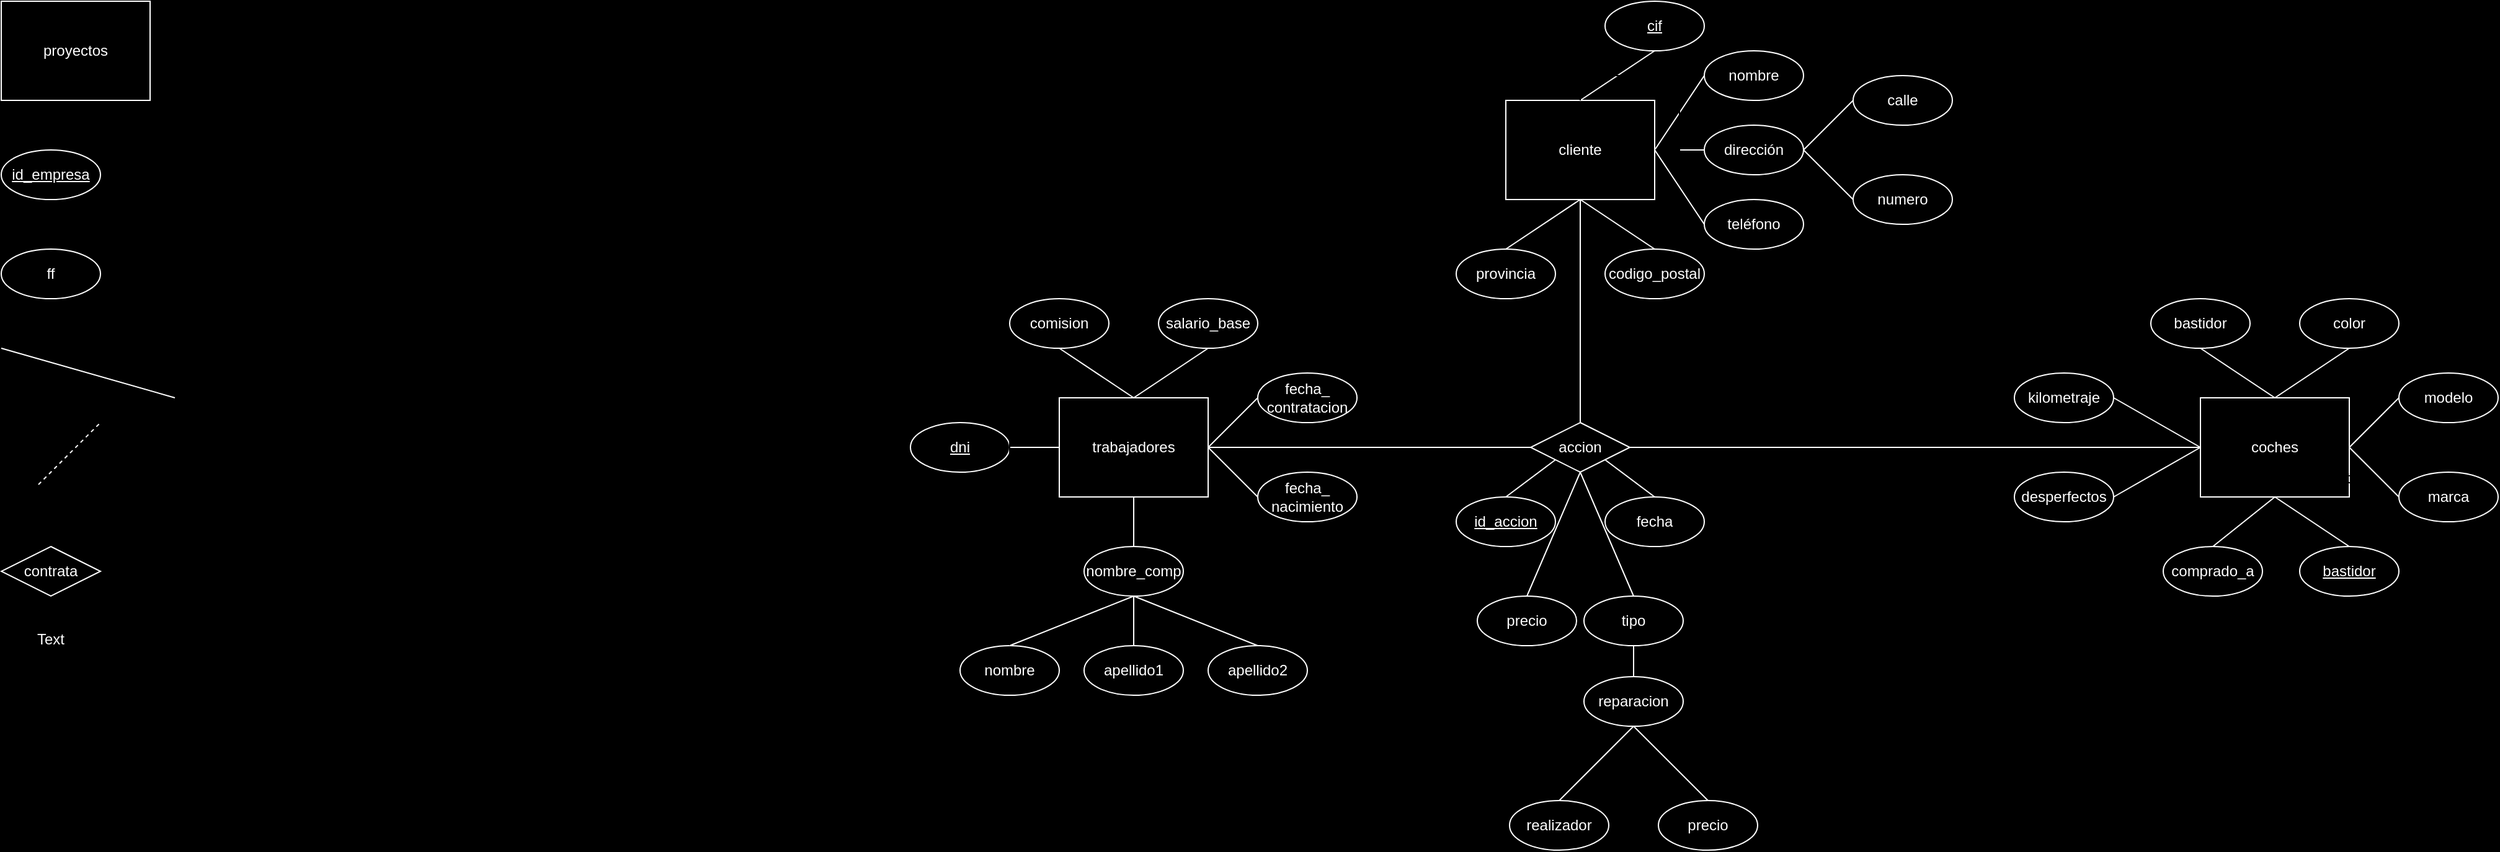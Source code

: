 <mxfile version="22.0.2" type="device">
  <diagram name="Page-1" id="HbEVi2vAyvE3F8dbHcFh">
    <mxGraphModel dx="3951" dy="792" grid="0" gridSize="10" guides="1" tooltips="1" connect="1" arrows="1" fold="1" page="1" pageScale="1" pageWidth="2336" pageHeight="1654" background="#000000" math="0" shadow="0">
      <root>
        <mxCell id="0" />
        <mxCell id="1" parent="0" />
        <mxCell id="9MMlaA8A-QYlj0_RRwK3-7" value="" style="edgeStyle=orthogonalEdgeStyle;rounded=0;orthogonalLoop=1;jettySize=auto;html=1;" edge="1" parent="1" source="xHarE6nuo0NC3B4JPIid-2" target="xHarE6nuo0NC3B4JPIid-5">
          <mxGeometry relative="1" as="geometry" />
        </mxCell>
        <mxCell id="xHarE6nuo0NC3B4JPIid-2" value="&lt;font color=&quot;#ffffff&quot;&gt;cliente&lt;/font&gt;" style="rounded=0;whiteSpace=wrap;html=1;fillColor=none;strokeColor=#FFFFFF;" parent="1" vertex="1">
          <mxGeometry x="573" y="120" width="120" height="80" as="geometry" />
        </mxCell>
        <mxCell id="xHarE6nuo0NC3B4JPIid-4" value="&lt;font color=&quot;#ffffff&quot;&gt;nombre&lt;/font&gt;" style="ellipse;whiteSpace=wrap;html=1;fillColor=none;strokeColor=#FFFFFF;" parent="1" vertex="1">
          <mxGeometry x="733" y="80" width="80" height="40" as="geometry" />
        </mxCell>
        <mxCell id="xHarE6nuo0NC3B4JPIid-5" value="&lt;font color=&quot;#ffffff&quot;&gt;dirección&lt;/font&gt;" style="ellipse;whiteSpace=wrap;html=1;fillColor=none;strokeColor=#FFFFFF;" parent="1" vertex="1">
          <mxGeometry x="733" y="140" width="80" height="40" as="geometry" />
        </mxCell>
        <mxCell id="xHarE6nuo0NC3B4JPIid-6" value="&lt;font color=&quot;#ffffff&quot;&gt;teléfono&lt;/font&gt;" style="ellipse;whiteSpace=wrap;html=1;fillColor=none;strokeColor=#FFFFFF;" parent="1" vertex="1">
          <mxGeometry x="733" y="200" width="80" height="40" as="geometry" />
        </mxCell>
        <mxCell id="xHarE6nuo0NC3B4JPIid-9" value="" style="endArrow=none;html=1;rounded=0;strokeColor=#FFFFFF;entryX=0.5;entryY=1;entryDx=0;entryDy=0;exitX=0.5;exitY=0;exitDx=0;exitDy=0;" parent="1" source="xHarE6nuo0NC3B4JPIid-2" edge="1">
          <mxGeometry width="50" height="50" relative="1" as="geometry">
            <mxPoint x="503" y="280" as="sourcePoint" />
            <mxPoint x="693" y="80" as="targetPoint" />
          </mxGeometry>
        </mxCell>
        <mxCell id="xHarE6nuo0NC3B4JPIid-10" value="" style="endArrow=none;html=1;rounded=0;strokeColor=#FFFFFF;entryX=0;entryY=0.5;entryDx=0;entryDy=0;exitX=1;exitY=0.5;exitDx=0;exitDy=0;" parent="1" source="xHarE6nuo0NC3B4JPIid-2" target="xHarE6nuo0NC3B4JPIid-4" edge="1">
          <mxGeometry width="50" height="50" relative="1" as="geometry">
            <mxPoint x="643" y="130" as="sourcePoint" />
            <mxPoint x="703" y="90" as="targetPoint" />
          </mxGeometry>
        </mxCell>
        <mxCell id="xHarE6nuo0NC3B4JPIid-11" value="" style="endArrow=none;html=1;rounded=0;strokeColor=#FFFFFF;entryX=0;entryY=0.5;entryDx=0;entryDy=0;exitX=1;exitY=0.5;exitDx=0;exitDy=0;" parent="1" source="xHarE6nuo0NC3B4JPIid-2" target="xHarE6nuo0NC3B4JPIid-5" edge="1">
          <mxGeometry width="50" height="50" relative="1" as="geometry">
            <mxPoint x="783" y="350" as="sourcePoint" />
            <mxPoint x="863" y="290" as="targetPoint" />
          </mxGeometry>
        </mxCell>
        <mxCell id="xHarE6nuo0NC3B4JPIid-12" style="edgeStyle=orthogonalEdgeStyle;rounded=0;orthogonalLoop=1;jettySize=auto;html=1;entryX=1;entryY=0.5;entryDx=0;entryDy=0;" parent="1" source="xHarE6nuo0NC3B4JPIid-2" target="xHarE6nuo0NC3B4JPIid-2" edge="1">
          <mxGeometry relative="1" as="geometry" />
        </mxCell>
        <mxCell id="xHarE6nuo0NC3B4JPIid-13" value="" style="endArrow=none;html=1;rounded=0;strokeColor=#FFFFFF;entryX=0;entryY=0.5;entryDx=0;entryDy=0;exitX=1;exitY=0.5;exitDx=0;exitDy=0;" parent="1" source="xHarE6nuo0NC3B4JPIid-2" target="xHarE6nuo0NC3B4JPIid-6" edge="1">
          <mxGeometry width="50" height="50" relative="1" as="geometry">
            <mxPoint x="583" y="360" as="sourcePoint" />
            <mxPoint x="663" y="420" as="targetPoint" />
          </mxGeometry>
        </mxCell>
        <mxCell id="xHarE6nuo0NC3B4JPIid-14" value="&lt;font color=&quot;#ffffff&quot;&gt;coches&lt;/font&gt;" style="rounded=0;whiteSpace=wrap;html=1;fillColor=none;strokeColor=#FFFFFF;" parent="1" vertex="1">
          <mxGeometry x="1133" y="360" width="120" height="80" as="geometry" />
        </mxCell>
        <mxCell id="xHarE6nuo0NC3B4JPIid-15" value="&lt;font color=&quot;#ffffff&quot;&gt;color&lt;/font&gt;" style="ellipse;whiteSpace=wrap;html=1;fillColor=none;strokeColor=#FFFFFF;" parent="1" vertex="1">
          <mxGeometry x="1213" y="280" width="80" height="40" as="geometry" />
        </mxCell>
        <mxCell id="xHarE6nuo0NC3B4JPIid-16" value="" style="endArrow=none;html=1;rounded=0;entryX=0.5;entryY=1;entryDx=0;entryDy=0;strokeColor=#FFFFFF;" parent="1" edge="1">
          <mxGeometry width="50" height="50" relative="1" as="geometry">
            <mxPoint x="-500" y="360" as="sourcePoint" />
            <mxPoint x="-640" y="320" as="targetPoint" />
          </mxGeometry>
        </mxCell>
        <mxCell id="xHarE6nuo0NC3B4JPIid-17" value="&lt;font color=&quot;#ffffff&quot;&gt;proyectos&lt;/font&gt;" style="rounded=0;whiteSpace=wrap;html=1;fillColor=none;strokeColor=#FFFFFF;" parent="1" vertex="1">
          <mxGeometry x="-640" y="40" width="120" height="80" as="geometry" />
        </mxCell>
        <mxCell id="xHarE6nuo0NC3B4JPIid-19" value="&lt;font color=&quot;#ffffff&quot;&gt;ff&lt;/font&gt;" style="ellipse;whiteSpace=wrap;html=1;fillColor=none;strokeColor=#FFFFFF;" parent="1" vertex="1">
          <mxGeometry x="-640" y="240" width="80" height="40" as="geometry" />
        </mxCell>
        <mxCell id="xHarE6nuo0NC3B4JPIid-20" value="&lt;font color=&quot;#ffffff&quot;&gt;&lt;u&gt;id_empresa&lt;/u&gt;&lt;/font&gt;" style="ellipse;whiteSpace=wrap;html=1;fillColor=none;strokeColor=#FFFFFF;" parent="1" vertex="1">
          <mxGeometry x="-640" y="160" width="80" height="40" as="geometry" />
        </mxCell>
        <mxCell id="xHarE6nuo0NC3B4JPIid-21" value="&lt;font color=&quot;#ffffff&quot;&gt;modelo&lt;/font&gt;" style="ellipse;whiteSpace=wrap;html=1;fillColor=none;strokeColor=#FFFFFF;" parent="1" vertex="1">
          <mxGeometry x="1293" y="340" width="80" height="40" as="geometry" />
        </mxCell>
        <mxCell id="xHarE6nuo0NC3B4JPIid-22" value="&lt;font color=&quot;#ffffff&quot;&gt;marca&lt;/font&gt;" style="ellipse;whiteSpace=wrap;html=1;fillColor=none;strokeColor=#FFFFFF;" parent="1" vertex="1">
          <mxGeometry x="1293" y="420" width="80" height="40" as="geometry" />
        </mxCell>
        <mxCell id="xHarE6nuo0NC3B4JPIid-23" value="" style="endArrow=none;html=1;rounded=0;entryX=0.5;entryY=1;entryDx=0;entryDy=0;strokeColor=#FFFFFF;exitX=0.5;exitY=0;exitDx=0;exitDy=0;" parent="1" source="xHarE6nuo0NC3B4JPIid-14" target="xHarE6nuo0NC3B4JPIid-15" edge="1">
          <mxGeometry width="50" height="50" relative="1" as="geometry">
            <mxPoint x="1183" y="510" as="sourcePoint" />
            <mxPoint x="1043" y="470" as="targetPoint" />
          </mxGeometry>
        </mxCell>
        <mxCell id="xHarE6nuo0NC3B4JPIid-24" value="" style="endArrow=none;html=1;rounded=0;entryX=0;entryY=0.5;entryDx=0;entryDy=0;strokeColor=#FFFFFF;exitX=1;exitY=0.5;exitDx=0;exitDy=0;" parent="1" source="xHarE6nuo0NC3B4JPIid-14" target="xHarE6nuo0NC3B4JPIid-21" edge="1">
          <mxGeometry width="50" height="50" relative="1" as="geometry">
            <mxPoint x="1173" y="540" as="sourcePoint" />
            <mxPoint x="1033" y="500" as="targetPoint" />
          </mxGeometry>
        </mxCell>
        <mxCell id="xHarE6nuo0NC3B4JPIid-25" value="" style="endArrow=none;html=1;rounded=0;entryX=1;entryY=0.5;entryDx=0;entryDy=0;strokeColor=#FFFFFF;exitX=0;exitY=0.5;exitDx=0;exitDy=0;" parent="1" source="xHarE6nuo0NC3B4JPIid-22" target="xHarE6nuo0NC3B4JPIid-14" edge="1">
          <mxGeometry width="50" height="50" relative="1" as="geometry">
            <mxPoint x="1163" y="560" as="sourcePoint" />
            <mxPoint x="1023" y="520" as="targetPoint" />
          </mxGeometry>
        </mxCell>
        <mxCell id="xHarE6nuo0NC3B4JPIid-26" value="&lt;font color=&quot;#ffffff&quot;&gt;trabajadores&lt;/font&gt;" style="rounded=0;whiteSpace=wrap;html=1;fillColor=none;strokeColor=#FFFFFF;" parent="1" vertex="1">
          <mxGeometry x="213" y="360" width="120" height="80" as="geometry" />
        </mxCell>
        <mxCell id="9MMlaA8A-QYlj0_RRwK3-26" style="edgeStyle=orthogonalEdgeStyle;rounded=0;orthogonalLoop=1;jettySize=auto;html=1;exitX=0.5;exitY=0;exitDx=0;exitDy=0;" edge="1" parent="1" source="xHarE6nuo0NC3B4JPIid-27">
          <mxGeometry relative="1" as="geometry">
            <mxPoint x="173" y="470" as="targetPoint" />
          </mxGeometry>
        </mxCell>
        <mxCell id="xHarE6nuo0NC3B4JPIid-27" value="&lt;font color=&quot;#ffffff&quot;&gt;&lt;u&gt;dni&lt;/u&gt;&lt;/font&gt;" style="ellipse;whiteSpace=wrap;html=1;fillColor=none;strokeColor=#FFFFFF;" parent="1" vertex="1">
          <mxGeometry x="93" y="380" width="80" height="40" as="geometry" />
        </mxCell>
        <mxCell id="xHarE6nuo0NC3B4JPIid-28" value="&lt;div&gt;&lt;font color=&quot;#ffffff&quot;&gt;fecha_&lt;/font&gt;&lt;/div&gt;&lt;div&gt;&lt;font color=&quot;#ffffff&quot;&gt;nacimiento&lt;/font&gt;&lt;/div&gt;" style="ellipse;whiteSpace=wrap;html=1;fillColor=none;strokeColor=#FFFFFF;" parent="1" vertex="1">
          <mxGeometry x="373" y="420" width="80" height="40" as="geometry" />
        </mxCell>
        <mxCell id="xHarE6nuo0NC3B4JPIid-29" value="&lt;font color=&quot;#ffffff&quot;&gt;nombre_comp&lt;/font&gt;" style="ellipse;whiteSpace=wrap;html=1;fillColor=none;strokeColor=#FFFFFF;" parent="1" vertex="1">
          <mxGeometry x="233" y="480" width="80" height="40" as="geometry" />
        </mxCell>
        <mxCell id="xHarE6nuo0NC3B4JPIid-30" value="&lt;font color=&quot;#ffffff&quot;&gt;nombre&lt;/font&gt;" style="ellipse;whiteSpace=wrap;html=1;fillColor=none;strokeColor=#FFFFFF;" parent="1" vertex="1">
          <mxGeometry x="133" y="560" width="80" height="40" as="geometry" />
        </mxCell>
        <mxCell id="xHarE6nuo0NC3B4JPIid-31" value="&lt;font color=&quot;#ffffff&quot;&gt;apellido1&lt;/font&gt;" style="ellipse;whiteSpace=wrap;html=1;fillColor=none;strokeColor=#FFFFFF;" parent="1" vertex="1">
          <mxGeometry x="233" y="560" width="80" height="40" as="geometry" />
        </mxCell>
        <mxCell id="xHarE6nuo0NC3B4JPIid-32" value="&lt;font color=&quot;#ffffff&quot;&gt;apellido2&lt;/font&gt;" style="ellipse;whiteSpace=wrap;html=1;fillColor=none;strokeColor=#FFFFFF;" parent="1" vertex="1">
          <mxGeometry x="333" y="560" width="80" height="40" as="geometry" />
        </mxCell>
        <mxCell id="xHarE6nuo0NC3B4JPIid-33" value="" style="endArrow=none;dashed=1;html=1;rounded=0;strokeColor=#FFFFFF;" parent="1" edge="1">
          <mxGeometry width="50" height="50" relative="1" as="geometry">
            <mxPoint x="-610" y="430" as="sourcePoint" />
            <mxPoint x="-560" y="380" as="targetPoint" />
          </mxGeometry>
        </mxCell>
        <mxCell id="xHarE6nuo0NC3B4JPIid-35" value="" style="endArrow=none;html=1;rounded=0;entryX=0.5;entryY=1;entryDx=0;entryDy=0;strokeColor=#FFFFFF;exitX=0.5;exitY=0;exitDx=0;exitDy=0;" parent="1" source="xHarE6nuo0NC3B4JPIid-31" target="xHarE6nuo0NC3B4JPIid-29" edge="1">
          <mxGeometry width="50" height="50" relative="1" as="geometry">
            <mxPoint x="133" y="630" as="sourcePoint" />
            <mxPoint x="-7" y="590" as="targetPoint" />
          </mxGeometry>
        </mxCell>
        <mxCell id="xHarE6nuo0NC3B4JPIid-36" value="" style="endArrow=none;html=1;rounded=0;entryX=0.5;entryY=1;entryDx=0;entryDy=0;strokeColor=#FFFFFF;exitX=0.5;exitY=0;exitDx=0;exitDy=0;" parent="1" source="xHarE6nuo0NC3B4JPIid-30" target="xHarE6nuo0NC3B4JPIid-29" edge="1">
          <mxGeometry width="50" height="50" relative="1" as="geometry">
            <mxPoint x="173" y="690" as="sourcePoint" />
            <mxPoint x="33" y="650" as="targetPoint" />
          </mxGeometry>
        </mxCell>
        <mxCell id="xHarE6nuo0NC3B4JPIid-37" value="" style="endArrow=none;html=1;rounded=0;entryX=1;entryY=0.5;entryDx=0;entryDy=0;strokeColor=#FFFFFF;exitX=0;exitY=0.5;exitDx=0;exitDy=0;" parent="1" source="xHarE6nuo0NC3B4JPIid-26" target="xHarE6nuo0NC3B4JPIid-27" edge="1">
          <mxGeometry width="50" height="50" relative="1" as="geometry">
            <mxPoint x="3" y="490" as="sourcePoint" />
            <mxPoint x="-137" y="450" as="targetPoint" />
          </mxGeometry>
        </mxCell>
        <mxCell id="xHarE6nuo0NC3B4JPIid-38" value="" style="endArrow=none;html=1;rounded=0;entryX=0.5;entryY=0;entryDx=0;entryDy=0;strokeColor=#FFFFFF;exitX=0.5;exitY=1;exitDx=0;exitDy=0;" parent="1" source="xHarE6nuo0NC3B4JPIid-26" target="xHarE6nuo0NC3B4JPIid-29" edge="1">
          <mxGeometry width="50" height="50" relative="1" as="geometry">
            <mxPoint x="103" y="540" as="sourcePoint" />
            <mxPoint x="23" y="580" as="targetPoint" />
          </mxGeometry>
        </mxCell>
        <mxCell id="xHarE6nuo0NC3B4JPIid-39" value="" style="endArrow=none;html=1;rounded=0;entryX=0;entryY=0.5;entryDx=0;entryDy=0;strokeColor=#FFFFFF;exitX=1;exitY=0.5;exitDx=0;exitDy=0;" parent="1" source="xHarE6nuo0NC3B4JPIid-26" target="xHarE6nuo0NC3B4JPIid-28" edge="1">
          <mxGeometry width="50" height="50" relative="1" as="geometry">
            <mxPoint x="73" y="600" as="sourcePoint" />
            <mxPoint x="-7" y="640" as="targetPoint" />
          </mxGeometry>
        </mxCell>
        <mxCell id="xHarE6nuo0NC3B4JPIid-40" value="&lt;font color=&quot;#ffffff&quot;&gt;&lt;u&gt;bastidor&lt;/u&gt;&lt;/font&gt;" style="ellipse;whiteSpace=wrap;html=1;fillColor=none;strokeColor=#FFFFFF;" parent="1" vertex="1">
          <mxGeometry x="1213" y="480" width="80" height="40" as="geometry" />
        </mxCell>
        <mxCell id="xHarE6nuo0NC3B4JPIid-41" value="" style="endArrow=none;html=1;rounded=0;entryX=0.5;entryY=1;entryDx=0;entryDy=0;strokeColor=#FFFFFF;exitX=0.5;exitY=0;exitDx=0;exitDy=0;" parent="1" source="xHarE6nuo0NC3B4JPIid-40" target="xHarE6nuo0NC3B4JPIid-14" edge="1">
          <mxGeometry width="50" height="50" relative="1" as="geometry">
            <mxPoint x="1153" y="500" as="sourcePoint" />
            <mxPoint x="1213" y="460" as="targetPoint" />
          </mxGeometry>
        </mxCell>
        <mxCell id="xHarE6nuo0NC3B4JPIid-43" value="&lt;font color=&quot;#ffffff&quot;&gt;contrata&lt;/font&gt;" style="rhombus;whiteSpace=wrap;html=1;fillColor=none;strokeColor=#FFFFFF;" parent="1" vertex="1">
          <mxGeometry x="-640" y="480" width="80" height="40" as="geometry" />
        </mxCell>
        <mxCell id="xHarE6nuo0NC3B4JPIid-46" value="Text" style="text;html=1;strokeColor=none;fillColor=none;align=center;verticalAlign=middle;whiteSpace=wrap;rounded=0;" parent="1" vertex="1">
          <mxGeometry x="1213" y="410" width="60" height="30" as="geometry" />
        </mxCell>
        <mxCell id="xHarE6nuo0NC3B4JPIid-47" value="&lt;font color=&quot;#ffffff&quot;&gt;Text&lt;/font&gt;" style="text;html=1;strokeColor=none;fillColor=none;align=center;verticalAlign=middle;whiteSpace=wrap;rounded=0;" parent="1" vertex="1">
          <mxGeometry x="-630" y="540" width="60" height="30" as="geometry" />
        </mxCell>
        <mxCell id="xHarE6nuo0NC3B4JPIid-60" value="" style="edgeStyle=orthogonalEdgeStyle;rounded=0;orthogonalLoop=1;jettySize=auto;html=1;" parent="1" target="xHarE6nuo0NC3B4JPIid-30" edge="1">
          <mxGeometry relative="1" as="geometry">
            <mxPoint x="413" y="340" as="sourcePoint" />
          </mxGeometry>
        </mxCell>
        <mxCell id="9MMlaA8A-QYlj0_RRwK3-1" value="&lt;font color=&quot;#ffffff&quot;&gt;calle&lt;/font&gt;" style="ellipse;whiteSpace=wrap;html=1;fillColor=none;strokeColor=#FFFFFF;" vertex="1" parent="1">
          <mxGeometry x="853" y="100" width="80" height="40" as="geometry" />
        </mxCell>
        <mxCell id="9MMlaA8A-QYlj0_RRwK3-2" value="&lt;font color=&quot;#ffffff&quot;&gt;numero&lt;/font&gt;" style="ellipse;whiteSpace=wrap;html=1;fillColor=none;strokeColor=#FFFFFF;" vertex="1" parent="1">
          <mxGeometry x="853" y="180" width="80" height="40" as="geometry" />
        </mxCell>
        <mxCell id="9MMlaA8A-QYlj0_RRwK3-3" value="&lt;font color=&quot;#ffffff&quot;&gt;codigo_postal&lt;/font&gt;" style="ellipse;whiteSpace=wrap;html=1;fillColor=none;strokeColor=#FFFFFF;" vertex="1" parent="1">
          <mxGeometry x="653" y="240" width="80" height="40" as="geometry" />
        </mxCell>
        <mxCell id="9MMlaA8A-QYlj0_RRwK3-4" value="&lt;font color=&quot;#ffffff&quot;&gt;provincia&lt;/font&gt;" style="ellipse;whiteSpace=wrap;html=1;fillColor=none;strokeColor=#FFFFFF;" vertex="1" parent="1">
          <mxGeometry x="533" y="240" width="80" height="40" as="geometry" />
        </mxCell>
        <mxCell id="9MMlaA8A-QYlj0_RRwK3-5" value="" style="endArrow=none;html=1;rounded=0;strokeColor=#FFFFFF;entryX=0;entryY=0.5;entryDx=0;entryDy=0;exitX=1;exitY=0.5;exitDx=0;exitDy=0;" edge="1" parent="1" source="xHarE6nuo0NC3B4JPIid-5" target="9MMlaA8A-QYlj0_RRwK3-1">
          <mxGeometry width="50" height="50" relative="1" as="geometry">
            <mxPoint x="1023" y="100" as="sourcePoint" />
            <mxPoint x="1063" y="40" as="targetPoint" />
          </mxGeometry>
        </mxCell>
        <mxCell id="9MMlaA8A-QYlj0_RRwK3-6" value="" style="endArrow=none;html=1;rounded=0;strokeColor=#FFFFFF;entryX=0;entryY=0.5;entryDx=0;entryDy=0;exitX=1;exitY=0.5;exitDx=0;exitDy=0;" edge="1" parent="1" source="xHarE6nuo0NC3B4JPIid-5" target="9MMlaA8A-QYlj0_RRwK3-2">
          <mxGeometry width="50" height="50" relative="1" as="geometry">
            <mxPoint x="1043" y="220" as="sourcePoint" />
            <mxPoint x="1083" y="160" as="targetPoint" />
          </mxGeometry>
        </mxCell>
        <mxCell id="9MMlaA8A-QYlj0_RRwK3-8" value="&lt;font color=&quot;#ffffff&quot;&gt;&lt;u&gt;cif&lt;/u&gt;&lt;/font&gt;" style="ellipse;whiteSpace=wrap;html=1;fillColor=none;strokeColor=#FFFFFF;" vertex="1" parent="1">
          <mxGeometry x="653" y="40" width="80" height="40" as="geometry" />
        </mxCell>
        <mxCell id="9MMlaA8A-QYlj0_RRwK3-9" value="" style="endArrow=none;html=1;rounded=0;entryX=0.5;entryY=1;entryDx=0;entryDy=0;strokeColor=#FFFFFF;exitX=0.5;exitY=0;exitDx=0;exitDy=0;" edge="1" parent="1" source="9MMlaA8A-QYlj0_RRwK3-3" target="xHarE6nuo0NC3B4JPIid-2">
          <mxGeometry width="50" height="50" relative="1" as="geometry">
            <mxPoint x="743" y="360" as="sourcePoint" />
            <mxPoint x="603" y="320" as="targetPoint" />
          </mxGeometry>
        </mxCell>
        <mxCell id="9MMlaA8A-QYlj0_RRwK3-10" value="" style="endArrow=none;html=1;rounded=0;entryX=0.5;entryY=1;entryDx=0;entryDy=0;strokeColor=#FFFFFF;exitX=0.5;exitY=0;exitDx=0;exitDy=0;" edge="1" parent="1" source="9MMlaA8A-QYlj0_RRwK3-4" target="xHarE6nuo0NC3B4JPIid-2">
          <mxGeometry width="50" height="50" relative="1" as="geometry">
            <mxPoint x="483" y="330" as="sourcePoint" />
            <mxPoint x="343" y="290" as="targetPoint" />
          </mxGeometry>
        </mxCell>
        <mxCell id="9MMlaA8A-QYlj0_RRwK3-11" value="&lt;font color=&quot;#ffffff&quot;&gt;bastidor&lt;/font&gt;" style="ellipse;whiteSpace=wrap;html=1;fillColor=none;strokeColor=#FFFFFF;" vertex="1" parent="1">
          <mxGeometry x="1093" y="280" width="80" height="40" as="geometry" />
        </mxCell>
        <mxCell id="9MMlaA8A-QYlj0_RRwK3-12" value="&lt;font color=&quot;#ffffff&quot;&gt;kilometraje&lt;/font&gt;" style="ellipse;whiteSpace=wrap;html=1;fillColor=none;strokeColor=#FFFFFF;" vertex="1" parent="1">
          <mxGeometry x="983" y="340" width="80" height="40" as="geometry" />
        </mxCell>
        <mxCell id="9MMlaA8A-QYlj0_RRwK3-13" value="&lt;font color=&quot;#ffffff&quot;&gt;desperfectos&lt;/font&gt;" style="ellipse;whiteSpace=wrap;html=1;fillColor=none;strokeColor=#FFFFFF;" vertex="1" parent="1">
          <mxGeometry x="983" y="420" width="80" height="40" as="geometry" />
        </mxCell>
        <mxCell id="9MMlaA8A-QYlj0_RRwK3-14" value="&lt;font color=&quot;#ffffff&quot;&gt;comprado_a&lt;/font&gt;" style="ellipse;whiteSpace=wrap;html=1;fillColor=none;strokeColor=#FFFFFF;" vertex="1" parent="1">
          <mxGeometry x="1103" y="480" width="80" height="40" as="geometry" />
        </mxCell>
        <mxCell id="9MMlaA8A-QYlj0_RRwK3-15" value="" style="endArrow=none;html=1;rounded=0;entryX=1;entryY=0.5;entryDx=0;entryDy=0;strokeColor=#FFFFFF;exitX=0;exitY=0.5;exitDx=0;exitDy=0;" edge="1" parent="1" source="xHarE6nuo0NC3B4JPIid-14" target="9MMlaA8A-QYlj0_RRwK3-12">
          <mxGeometry width="50" height="50" relative="1" as="geometry">
            <mxPoint x="958" y="420" as="sourcePoint" />
            <mxPoint x="818" y="380" as="targetPoint" />
          </mxGeometry>
        </mxCell>
        <mxCell id="9MMlaA8A-QYlj0_RRwK3-16" value="" style="endArrow=none;html=1;rounded=0;entryX=1;entryY=0.5;entryDx=0;entryDy=0;strokeColor=#FFFFFF;exitX=0;exitY=0.5;exitDx=0;exitDy=0;" edge="1" parent="1" source="xHarE6nuo0NC3B4JPIid-14" target="9MMlaA8A-QYlj0_RRwK3-13">
          <mxGeometry width="50" height="50" relative="1" as="geometry">
            <mxPoint x="543" y="420" as="sourcePoint" />
            <mxPoint x="403" y="380" as="targetPoint" />
          </mxGeometry>
        </mxCell>
        <mxCell id="9MMlaA8A-QYlj0_RRwK3-17" value="" style="endArrow=none;html=1;rounded=0;entryX=0.5;entryY=1;entryDx=0;entryDy=0;strokeColor=#FFFFFF;exitX=0.5;exitY=0;exitDx=0;exitDy=0;" edge="1" parent="1" source="9MMlaA8A-QYlj0_RRwK3-14" target="xHarE6nuo0NC3B4JPIid-14">
          <mxGeometry width="50" height="50" relative="1" as="geometry">
            <mxPoint x="553" y="430" as="sourcePoint" />
            <mxPoint x="413" y="390" as="targetPoint" />
          </mxGeometry>
        </mxCell>
        <mxCell id="9MMlaA8A-QYlj0_RRwK3-18" value="" style="endArrow=none;html=1;rounded=0;entryX=0.5;entryY=0;entryDx=0;entryDy=0;strokeColor=#FFFFFF;exitX=0.5;exitY=1;exitDx=0;exitDy=0;" edge="1" parent="1" source="9MMlaA8A-QYlj0_RRwK3-11" target="xHarE6nuo0NC3B4JPIid-14">
          <mxGeometry width="50" height="50" relative="1" as="geometry">
            <mxPoint x="563" y="440" as="sourcePoint" />
            <mxPoint x="423" y="400" as="targetPoint" />
          </mxGeometry>
        </mxCell>
        <mxCell id="9MMlaA8A-QYlj0_RRwK3-19" value="&lt;div&gt;&lt;font color=&quot;#ffffff&quot;&gt;fecha_&lt;/font&gt;&lt;/div&gt;&lt;div&gt;&lt;font color=&quot;#ffffff&quot;&gt;contratacion&lt;/font&gt;&lt;/div&gt;" style="ellipse;whiteSpace=wrap;html=1;fillColor=none;strokeColor=#FFFFFF;" vertex="1" parent="1">
          <mxGeometry x="373" y="340" width="80" height="40" as="geometry" />
        </mxCell>
        <mxCell id="9MMlaA8A-QYlj0_RRwK3-20" value="&lt;font color=&quot;#ffffff&quot;&gt;salario_base&lt;/font&gt;" style="ellipse;whiteSpace=wrap;html=1;fillColor=none;strokeColor=#FFFFFF;" vertex="1" parent="1">
          <mxGeometry x="293" y="280" width="80" height="40" as="geometry" />
        </mxCell>
        <mxCell id="9MMlaA8A-QYlj0_RRwK3-21" value="&lt;font color=&quot;#ffffff&quot;&gt;comision&lt;/font&gt;" style="ellipse;whiteSpace=wrap;html=1;fillColor=none;strokeColor=#FFFFFF;" vertex="1" parent="1">
          <mxGeometry x="173" y="280" width="80" height="40" as="geometry" />
        </mxCell>
        <mxCell id="9MMlaA8A-QYlj0_RRwK3-22" value="" style="endArrow=none;html=1;rounded=0;entryX=0.5;entryY=1;entryDx=0;entryDy=0;strokeColor=#FFFFFF;exitX=0.5;exitY=0;exitDx=0;exitDy=0;" edge="1" parent="1" source="xHarE6nuo0NC3B4JPIid-26" target="9MMlaA8A-QYlj0_RRwK3-21">
          <mxGeometry width="50" height="50" relative="1" as="geometry">
            <mxPoint x="363" y="240" as="sourcePoint" />
            <mxPoint x="223" y="200" as="targetPoint" />
          </mxGeometry>
        </mxCell>
        <mxCell id="9MMlaA8A-QYlj0_RRwK3-23" value="" style="endArrow=none;html=1;rounded=0;entryX=0.5;entryY=1;entryDx=0;entryDy=0;strokeColor=#FFFFFF;exitX=0.5;exitY=0;exitDx=0;exitDy=0;" edge="1" parent="1" source="xHarE6nuo0NC3B4JPIid-32" target="xHarE6nuo0NC3B4JPIid-29">
          <mxGeometry width="50" height="50" relative="1" as="geometry">
            <mxPoint x="373" y="250" as="sourcePoint" />
            <mxPoint x="233" y="210" as="targetPoint" />
          </mxGeometry>
        </mxCell>
        <mxCell id="9MMlaA8A-QYlj0_RRwK3-24" value="" style="endArrow=none;html=1;rounded=0;entryX=1;entryY=0.5;entryDx=0;entryDy=0;strokeColor=#FFFFFF;exitX=0;exitY=0.5;exitDx=0;exitDy=0;" edge="1" parent="1" source="9MMlaA8A-QYlj0_RRwK3-19" target="xHarE6nuo0NC3B4JPIid-26">
          <mxGeometry width="50" height="50" relative="1" as="geometry">
            <mxPoint x="373" y="250" as="sourcePoint" />
            <mxPoint x="233" y="210" as="targetPoint" />
          </mxGeometry>
        </mxCell>
        <mxCell id="9MMlaA8A-QYlj0_RRwK3-25" value="" style="endArrow=none;html=1;rounded=0;entryX=0.5;entryY=1;entryDx=0;entryDy=0;strokeColor=#FFFFFF;exitX=0.5;exitY=0;exitDx=0;exitDy=0;" edge="1" parent="1" source="xHarE6nuo0NC3B4JPIid-26" target="9MMlaA8A-QYlj0_RRwK3-20">
          <mxGeometry width="50" height="50" relative="1" as="geometry">
            <mxPoint x="373" y="250" as="sourcePoint" />
            <mxPoint x="233" y="210" as="targetPoint" />
          </mxGeometry>
        </mxCell>
        <mxCell id="9MMlaA8A-QYlj0_RRwK3-27" value="&lt;font color=&quot;#ffffff&quot;&gt;accion&lt;/font&gt;" style="rhombus;whiteSpace=wrap;html=1;fillColor=none;strokeColor=#FFFFFF;" vertex="1" parent="1">
          <mxGeometry x="593" y="380" width="80" height="40" as="geometry" />
        </mxCell>
        <mxCell id="9MMlaA8A-QYlj0_RRwK3-28" value="" style="endArrow=none;html=1;rounded=0;entryX=1;entryY=0.5;entryDx=0;entryDy=0;strokeColor=#FFFFFF;exitX=0;exitY=0.5;exitDx=0;exitDy=0;" edge="1" parent="1" source="9MMlaA8A-QYlj0_RRwK3-27" target="xHarE6nuo0NC3B4JPIid-26">
          <mxGeometry width="50" height="50" relative="1" as="geometry">
            <mxPoint x="633" y="520" as="sourcePoint" />
            <mxPoint x="493" y="480" as="targetPoint" />
          </mxGeometry>
        </mxCell>
        <mxCell id="9MMlaA8A-QYlj0_RRwK3-29" value="" style="endArrow=none;html=1;rounded=0;entryX=0.5;entryY=0;entryDx=0;entryDy=0;strokeColor=#FFFFFF;exitX=0.5;exitY=1;exitDx=0;exitDy=0;" edge="1" parent="1" source="xHarE6nuo0NC3B4JPIid-2" target="9MMlaA8A-QYlj0_RRwK3-27">
          <mxGeometry width="50" height="50" relative="1" as="geometry">
            <mxPoint x="603" y="410" as="sourcePoint" />
            <mxPoint x="343" y="410" as="targetPoint" />
          </mxGeometry>
        </mxCell>
        <mxCell id="9MMlaA8A-QYlj0_RRwK3-30" value="" style="endArrow=none;html=1;rounded=0;entryX=1;entryY=0.5;entryDx=0;entryDy=0;strokeColor=#FFFFFF;" edge="1" parent="1" target="9MMlaA8A-QYlj0_RRwK3-27">
          <mxGeometry width="50" height="50" relative="1" as="geometry">
            <mxPoint x="1133" y="400" as="sourcePoint" />
            <mxPoint x="753" y="490" as="targetPoint" />
          </mxGeometry>
        </mxCell>
        <mxCell id="9MMlaA8A-QYlj0_RRwK3-31" value="&lt;div&gt;&lt;font color=&quot;#ffffff&quot;&gt;fecha&lt;/font&gt;&lt;/div&gt;" style="ellipse;whiteSpace=wrap;html=1;fillColor=none;strokeColor=#FFFFFF;" vertex="1" parent="1">
          <mxGeometry x="653" y="440" width="80" height="40" as="geometry" />
        </mxCell>
        <mxCell id="9MMlaA8A-QYlj0_RRwK3-32" value="&lt;font color=&quot;#ffffff&quot;&gt;&lt;u&gt;id_accion&lt;/u&gt;&lt;/font&gt;" style="ellipse;whiteSpace=wrap;html=1;fillColor=none;strokeColor=#FFFFFF;" vertex="1" parent="1">
          <mxGeometry x="533" y="440" width="80" height="40" as="geometry" />
        </mxCell>
        <mxCell id="9MMlaA8A-QYlj0_RRwK3-35" value="" style="endArrow=none;html=1;rounded=0;entryX=0;entryY=1;entryDx=0;entryDy=0;strokeColor=#FFFFFF;exitX=0.5;exitY=0;exitDx=0;exitDy=0;" edge="1" parent="1" source="9MMlaA8A-QYlj0_RRwK3-32" target="9MMlaA8A-QYlj0_RRwK3-27">
          <mxGeometry width="50" height="50" relative="1" as="geometry">
            <mxPoint x="543" y="520" as="sourcePoint" />
            <mxPoint x="403" y="480" as="targetPoint" />
          </mxGeometry>
        </mxCell>
        <mxCell id="9MMlaA8A-QYlj0_RRwK3-36" value="" style="endArrow=none;html=1;rounded=0;entryX=1;entryY=1;entryDx=0;entryDy=0;strokeColor=#FFFFFF;exitX=0.5;exitY=0;exitDx=0;exitDy=0;" edge="1" parent="1" source="9MMlaA8A-QYlj0_RRwK3-31" target="9MMlaA8A-QYlj0_RRwK3-27">
          <mxGeometry width="50" height="50" relative="1" as="geometry">
            <mxPoint x="553" y="530" as="sourcePoint" />
            <mxPoint x="413" y="490" as="targetPoint" />
          </mxGeometry>
        </mxCell>
        <mxCell id="9MMlaA8A-QYlj0_RRwK3-37" value="&lt;font color=&quot;#ffffff&quot;&gt;tipo&lt;/font&gt;" style="ellipse;whiteSpace=wrap;html=1;fillColor=none;strokeColor=#FFFFFF;" vertex="1" parent="1">
          <mxGeometry x="636" y="520" width="80" height="40" as="geometry" />
        </mxCell>
        <mxCell id="9MMlaA8A-QYlj0_RRwK3-38" value="&lt;font color=&quot;#ffffff&quot;&gt;realizador&lt;/font&gt;" style="ellipse;whiteSpace=wrap;html=1;fillColor=none;strokeColor=#FFFFFF;" vertex="1" parent="1">
          <mxGeometry x="576" y="685" width="80" height="40" as="geometry" />
        </mxCell>
        <mxCell id="9MMlaA8A-QYlj0_RRwK3-39" value="&lt;font color=&quot;#ffffff&quot;&gt;precio&lt;/font&gt;" style="ellipse;whiteSpace=wrap;html=1;fillColor=none;strokeColor=#FFFFFF;" vertex="1" parent="1">
          <mxGeometry x="696" y="685" width="80" height="40" as="geometry" />
        </mxCell>
        <mxCell id="9MMlaA8A-QYlj0_RRwK3-40" value="" style="endArrow=none;html=1;rounded=0;entryX=0.5;entryY=1;entryDx=0;entryDy=0;strokeColor=#FFFFFF;exitX=0.5;exitY=0;exitDx=0;exitDy=0;" edge="1" parent="1" source="9MMlaA8A-QYlj0_RRwK3-37" target="9MMlaA8A-QYlj0_RRwK3-27">
          <mxGeometry width="50" height="50" relative="1" as="geometry">
            <mxPoint x="583" y="550" as="sourcePoint" />
            <mxPoint x="443" y="510" as="targetPoint" />
          </mxGeometry>
        </mxCell>
        <mxCell id="9MMlaA8A-QYlj0_RRwK3-41" value="" style="endArrow=none;html=1;rounded=0;entryX=0.5;entryY=1;entryDx=0;entryDy=0;strokeColor=#FFFFFF;exitX=0.5;exitY=0;exitDx=0;exitDy=0;" edge="1" parent="1" source="9MMlaA8A-QYlj0_RRwK3-39" target="9MMlaA8A-QYlj0_RRwK3-57">
          <mxGeometry width="50" height="50" relative="1" as="geometry">
            <mxPoint x="866" y="665" as="sourcePoint" />
            <mxPoint x="676" y="645" as="targetPoint" />
          </mxGeometry>
        </mxCell>
        <mxCell id="9MMlaA8A-QYlj0_RRwK3-42" value="" style="endArrow=none;html=1;rounded=0;entryX=0.5;entryY=1;entryDx=0;entryDy=0;strokeColor=#FFFFFF;exitX=0.5;exitY=0;exitDx=0;exitDy=0;" edge="1" parent="1" source="9MMlaA8A-QYlj0_RRwK3-38" target="9MMlaA8A-QYlj0_RRwK3-57">
          <mxGeometry width="50" height="50" relative="1" as="geometry">
            <mxPoint x="876" y="675" as="sourcePoint" />
            <mxPoint x="676" y="645" as="targetPoint" />
          </mxGeometry>
        </mxCell>
        <mxCell id="9MMlaA8A-QYlj0_RRwK3-55" value="&lt;font color=&quot;#ffffff&quot;&gt;precio&lt;/font&gt;" style="ellipse;whiteSpace=wrap;html=1;fillColor=none;strokeColor=#FFFFFF;" vertex="1" parent="1">
          <mxGeometry x="550" y="520" width="80" height="40" as="geometry" />
        </mxCell>
        <mxCell id="9MMlaA8A-QYlj0_RRwK3-56" value="" style="endArrow=none;html=1;rounded=0;entryX=0.5;entryY=1;entryDx=0;entryDy=0;strokeColor=#FFFFFF;exitX=0.5;exitY=0;exitDx=0;exitDy=0;" edge="1" parent="1" source="9MMlaA8A-QYlj0_RRwK3-55" target="9MMlaA8A-QYlj0_RRwK3-27">
          <mxGeometry width="50" height="50" relative="1" as="geometry">
            <mxPoint x="686" y="530" as="sourcePoint" />
            <mxPoint x="643" y="430" as="targetPoint" />
          </mxGeometry>
        </mxCell>
        <mxCell id="9MMlaA8A-QYlj0_RRwK3-57" value="&lt;font color=&quot;#ffffff&quot;&gt;reparacion&lt;/font&gt;" style="ellipse;whiteSpace=wrap;html=1;fillColor=none;strokeColor=#FFFFFF;" vertex="1" parent="1">
          <mxGeometry x="636" y="585" width="80" height="40" as="geometry" />
        </mxCell>
        <mxCell id="9MMlaA8A-QYlj0_RRwK3-58" value="" style="endArrow=none;html=1;rounded=0;entryX=0.5;entryY=0;entryDx=0;entryDy=0;strokeColor=#FFFFFF;exitX=0.5;exitY=1;exitDx=0;exitDy=0;" edge="1" parent="1" source="9MMlaA8A-QYlj0_RRwK3-37" target="9MMlaA8A-QYlj0_RRwK3-57">
          <mxGeometry width="50" height="50" relative="1" as="geometry">
            <mxPoint x="703" y="450" as="sourcePoint" />
            <mxPoint x="663" y="420" as="targetPoint" />
          </mxGeometry>
        </mxCell>
      </root>
    </mxGraphModel>
  </diagram>
</mxfile>
